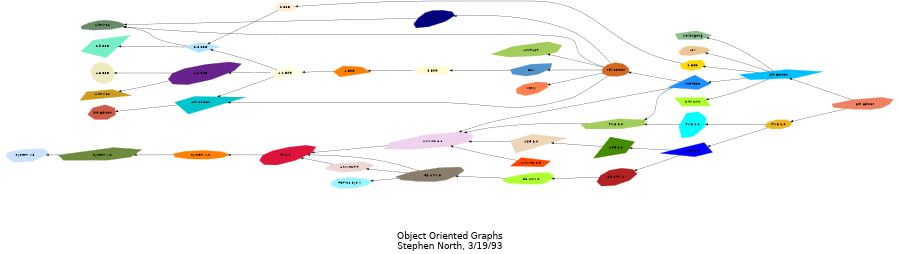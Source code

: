digraph unix {
	graph [bb="0,0,2454.9,928.64",
		fontname=Helvetica,
		fontsize=36,
		label="\n\n\n\nObject Oriented Graphs\nStephen North, 3/19/93",
		lheight=3.50,
		lp="1227.5,130",
		lwidth=5.28,
		rankdir=RL,
		size="6,6"
	];
	node [color=white,
		distortion=0.0,
		fontname=Helvetica,
		label="\N",
		orientation=0.0,
		shape=polygon,
		sides=4,
		skew=0.0,
		style=filled
	];
	"5th Edition"	[color=salmon2,
		distortion=0.936354,
		height=0.62845,
		orientation=28,
		pos="2366.7,555.07",
		sides=9,
		skew=-0.126818,
		width=2.4513];
	"6th Edition"	[color=deepskyblue,
		distortion=0.238792,
		height=0.53832,
		orientation=11,
		pos="2133.4,651.07",
		sides=5,
		skew=0.995935,
		width=3.0296];
	"5th Edition" -> "6th Edition"	[pos="e,2166,637.96 2331.3,569.34 2289.7,586.61 2219.7,615.68 2175.3,634.09"];
	"PWB 1.0"	[color=goldenrod2,
		distortion=0.019636,
		height=0.5066,
		orientation=79,
		pos="2133.4,491.07",
		sides=8,
		skew=-0.440424,
		width=1.4853];
	"5th Edition" -> "PWB 1.0"	[pos="e,2178,503.15 2314.9,541.03 2277.3,530.62 2226.2,516.48 2187.9,505.89"];
	LSX	[color=burlywood2,
		distortion=-0.698271,
		height=0.53598,
		orientation=22,
		pos="1895.8,740.07",
		sides=9,
		skew=-0.195492,
		width=1.2854];
	"6th Edition" -> LSX	[pos="e,1928.8,730.68 2106.1,662.83 2077.4,675.47 2030,695.8 1988.3,711.07 1972.3,716.94 1954.4,722.76 1938.7,727.63"];
	"1 BSD"	[color=gold1,
		distortion=0.265084,
		height=0.54133,
		orientation=26,
		pos="1895.8,683.07",
		sides=7,
		skew=0.403659,
		width=1.2966];
	"6th Edition" -> "1 BSD"	[pos="e,1931.3,678.39 2078.3,658.41 2036.8,664.05 1980.2,671.75 1941.3,677.03"];
	"Mini Unix"	[color=greenyellow,
		distortion=0.039386,
		height=0.5,
		orientation=2,
		pos="1895.8,559.07",
		skew=-0.461120,
		width=1.8383];
	"6th Edition" -> "Mini Unix"	[pos="e,1941.4,570.91 2099.1,634.51 2070.3,620.51 2027.1,600.49 1988.3,586.07 1976.4,581.66 1963.5,577.47 1951.1,573.77"];
	Wollongong	[color=darkseagreen,
		distortion=0.228564,
		height=0.5333,
		orientation=63,
		pos="1895.8,796.07",
		sides=5,
		skew=-0.062846,
		width=2.0754];
	"6th Edition" -> Wollongong	[pos="e,1943.8,785.44 2119,665.03 2095,689.31 2042,739.44 1988.3,768.07 1977.5,773.81 1965.4,778.56 1953.6,782.41"];
	Interdata	[color=dodgerblue1,
		distortion=0.624013,
		height=0.704,
		orientation=56,
		pos="1895.8,620.07",
		skew=0.101396,
		width=2.2595];
	"6th Edition" -> Interdata	[pos="e,1942.8,626.12 2051.6,640.45 2019.1,636.17 1982.4,631.33 1952.9,627.45"];
	"PWB 1.2"	[color=cyan,
		distortion=0.640971,
		height=0.88033,
		orientation=84,
		pos="1895.8,491.07",
		sides=7,
		skew=-0.768455,
		width=1.5343];
	"PWB 1.0" -> "PWB 1.2"	[pos="e,1944.6,491.07 2084.1,491.07 2046.6,491.07 1994.4,491.07 1954.7,491.07"];
	"USG 1.0"	[color=blue,
		distortion=0.758942,
		height=0.69721,
		orientation=42,
		pos="1895.8,416.07",
		skew=0.039886,
		width=2.5691];
	"PWB 1.0" -> "USG 1.0"	[pos="e,1938.1,429.21 2091.1,477.92 2051.2,465.22 1990.6,445.94 1947.7,432.29"];
	"2 BSD"	[color=blanchedalmond,
		distortion=-0.010661,
		height=0.51591,
		orientation=84,
		pos="791.78,910.07",
		sides=7,
		skew=0.179249,
		width=1.1823];
	"1 BSD" -> "2 BSD"	[pos="e,831.6,911.47 1861.9,691.48 1844.2,696.52 1822.2,703.59 1803.3,712.07 1639.9,785.64 1636.6,919.07 1457.4,919.07 1457.4,919.07 1457.4,\
919.07 1210,919.07 1076.7,919.07 919.49,914.42 841.6,911.81"];
	"Unix/TS 3.0"	[color=thistle2,
		distortion=0.731383,
		height=0.73633,
		orientation=43,
		pos="1211,439.07",
		sides=8,
		skew=-0.824612,
		width=3.1145];
	Interdata -> "Unix/TS 3.0"	[pos="e,1271,465.21 1831.7,609.04 1730.6,590.63 1526.9,550.45 1359.1,498.07 1333,489.93 1305,479.22 1280.5,469.17"];
	"PWB 2.0"	[color=darkolivegreen3,
		distortion=0.592100,
		height=0.56098,
		orientation=34,
		pos="1678.5,491.07",
		sides=6,
		skew=-0.719269,
		width=2.4677];
	Interdata -> "PWB 2.0"	[pos="e,1741,508.76 1844.5,608.24 1830.1,603.12 1815.1,595.97 1803.3,586.07 1779.2,565.87 1791.3,545.44 1767.3,525.07 1762.1,520.66 1756.3,\
516.79 1750.2,513.4"];
	"7th Edition"	[color=chocolate,
		distortion=0.298417,
		height=0.64255,
		orientation=65,
		pos="1678.5,691.07",
		sides=10,
		skew=0.310367,
		width=1.5756];
	Interdata -> "7th Edition"	[pos="e,1720,677.71 1864.4,630.09 1829.4,641.63 1771.4,660.75 1729.7,674.51"];
	"TS 4.0"	[color=crimson,
		distortion=-0.641701,
		height=0.75173,
		orientation=50,
		pos="791.78,386.07",
		sides=10,
		skew=-0.952502,
		width=1.9652];
	"Unix/TS 3.0" -> "TS 4.0"	[pos="e,854,394.25 1104,425.99 1043.7,418.5 966.9,408.88 898.52,400.07 887.37,398.63 875.56,397.09 864.03,395.57"];
	"PWB 2.0" -> "Unix/TS 3.0"	[pos="e,1286.6,461.56 1597.2,492.16 1532.6,491.92 1439.5,489.09 1359.1,477.07 1338.6,474.01 1316.8,469.24 1296.5,464.1"];
	"8th Edition"	[color=turquoise3,
		distortion=-0.997093,
		height=0.80427,
		orientation=50,
		pos="567.71,577.07",
		skew=-0.061117,
		width=3.2588];
	"7th Edition" -> "8th Edition"	[pos="e,638.16,577.07 1659.6,671.53 1637.3,648.72 1596.8,612.08 1553.6,596.07 1411,543.21 1364.1,577.07 1212,577.07 1212,577.07 1212,577.07 \
979.69,577.07 864.45,577.07 731.03,577.07 648.25,577.07"];
	"32V"	[color=steelblue3,
		distortion=0.878516,
		height=0.60598,
		orientation=19,
		pos="1456.4,691.07",
		sides=7,
		skew=0.592905,
		width=1.4313];
	"7th Edition" -> "32V"	[pos="e,1495.2,691.07 1621.9,691.07 1586,691.07 1539.8,691.07 1505.5,691.07"];
	V7M	[color=navy,
		distortion=-0.960249,
		height=0.74745,
		orientation=32,
		pos="1211,864.07",
		sides=10,
		skew=0.460424,
		width=1.464];
	"7th Edition" -> V7M	[pos="e,1261.1,868.33 1664.6,712.31 1644.8,742.65 1604.1,797.54 1553.6,823.07 1463.1,868.89 1342.2,871.95 1271.2,868.83"];
	"Ultrix-11"	[color=darkseagreen4,
		distortion=-0.633186,
		height=0.53138,
		orientation=10,
		pos="304.62,828.07",
		sides=10,
		skew=0.333125,
		width=1.7678];
	"7th Edition" -> "Ultrix-11"	[pos="e,367.24,824.11 1633.6,702.02 1618.4,707.4 1602.1,715.15 1589.6,726.07 1565.1,747.56 1581.4,772.82 1553.6,790.07 1489.1,830.27 1288,\
809.07 1212,809.07 1212,809.07 1212,809.07 790.78,809.07 643.77,809.07 471.9,817.89 377.27,823.51"];
	Xenix	[color=coral,
		distortion=-0.337997,
		height=0.63729,
		orientation=52,
		pos="1456.4,628.07",
		sides=8,
		skew=-0.760726,
		width=1.3725];
	"7th Edition" -> Xenix	[pos="e,1504.6,641.6 1630.5,677.63 1596.6,667.92 1550.6,654.75 1514.5,644.43"];
	"UniPlus+"	[color=darkolivegreen3,
		distortion=0.788483,
		height=0.69194,
		orientation=39,
		pos="1456.4,756.07",
		sides=7,
		skew=-0.526284,
		width=2.5716];
	"7th Edition" -> "UniPlus+"	[pos="e,1493.4,745.43 1635.8,703.37 1598.1,714.52 1542.5,730.93 1503.5,742.46"];
	"9th Edition"	[color=coral3,
		distortion=0.138690,
		height=0.66083,
		orientation=55,
		pos="304.62,557.07",
		sides=7,
		skew=0.554049,
		width=1.6632];
	"8th Edition" -> "9th Edition"	[pos="e,355.94,560.93 505.5,572.38 463.44,569.16 407.87,564.9 366,561.7"];
	"3 BSD"	[color=lemonchiffon,
		distortion=0.251820,
		height=0.5,
		orientation=18,
		pos="1211,690.07",
		sides=10,
		skew=-0.530618,
		width=1.5586];
	"32V" -> "3 BSD"	[pos="e,1260.4,690.27 1405.2,690.87 1366.1,690.7 1311.7,690.48 1270.6,690.31"];
	V7M -> "Ultrix-11"	[pos="e,368.42,830.57 1175.1,862.68 1041.8,857.37 562.8,838.31 378.55,830.97"];
	"2.8 BSD"	[color=lightskyblue1,
		distortion=-0.239422,
		height=0.55846,
		orientation=44,
		pos="567.71,761.07",
		skew=0.053841,
		width=1.9826];
	"2 BSD" -> "2.8 BSD"	[pos="e,587.57,773.73 770.28,896.32 730.12,869.37 641.05,809.61 595.97,779.36"];
	"2.8 BSD" -> "Ultrix-11"	[pos="e,349.08,816.92 533.11,769.69 488.99,781.02 411.02,801.02 358.83,814.42"];
	"2.9 BSD"	[color=aquamarine2,
		distortion=-0.843381,
		height=0.80291,
		orientation=70,
		pos="304.62,762.07",
		skew=-0.601395,
		width=2.3681];
	"2.8 BSD" -> "2.9 BSD"	[pos="e,353.77,761.89 511.02,761.28 467.76,761.45 407.94,761.68 364.01,761.85"];
	"4 BSD"	[color=darkorange1,
		distortion=-0.772300,
		height=0.58561,
		orientation=24,
		pos="980.69,690.07",
		sides=5,
		skew=-0.028475,
		width=1.7389];
	"3 BSD" -> "4 BSD"	[pos="e,1036.2,690.07 1156.8,690.07 1123.8,690.07 1081.2,690.07 1046.3,690.07"];
	"4.1 BSD"	[color=lightyellow1,
		distortion=-0.226170,
		height=0.6378,
		orientation=38,
		pos="791.78,688.07",
		skew=0.504053,
		width=1.9469];
	"4 BSD" -> "4.1 BSD"	[pos="e,857.89,688.77 933.01,689.57 913.41,689.36 890.1,689.11 868.18,688.88"];
	"4.1 BSD" -> "8th Edition"	[pos="e,597.78,591.6 754.6,669.99 713.93,649.66 648.16,616.78 606.74,596.08"];
	"4.1 BSD" -> "2.8 BSD"	[pos="e,599.91,751.75 763.04,698.09 741.76,705.69 711.63,716.3 685.03,725.07 660.13,733.28 632.06,741.98 609.73,748.77"];
	"4.2 BSD"	[color=darkorchid4,
		distortion=-0.807349,
		height=0.81143,
		orientation=50,
		pos="567.71,687.07",
		sides=10,
		skew=-0.908842,
		width=2.4777];
	"4.1 BSD" -> "4.2 BSD"	[pos="e,629.01,687.34 737.02,687.83 707.6,687.7 670.79,687.53 639.11,687.39"];
	"4.3 BSD"	[color=lemonchiffon2,
		distortion=-0.030619,
		height=0.77622,
		orientation=76,
		pos="304.62,687.07",
		sides=10,
		skew=0.985021,
		width=1.3478];
	"4.2 BSD" -> "4.3 BSD"	[pos="e,351.52,687.07 507.14,687.07 463.48,687.07 404.6,687.07 361.77,687.07"];
	"Ultrix-32"	[color=goldenrod3,
		distortion=-0.644209,
		height=0.58223,
		orientation=21,
		pos="304.62,620.07",
		skew=0.307836,
		width=2.3681];
	"4.2 BSD" -> "Ultrix-32"	[pos="e,348.7,631.13 497.77,669.38 454.17,658.19 398.69,643.95 358.56,633.66"];
	"PWB 1.2" -> "PWB 2.0"	[pos="e,1749.3,491.07 1845.1,491.07 1819.7,491.07 1788.1,491.07 1759.3,491.07"];
	"CB Unix 1"	[color=firebrick,
		distortion=-0.348692,
		height=0.72208,
		orientation=42,
		pos="1678.5,329.07",
		sides=9,
		skew=0.767058,
		width=1.9071];
	"USG 1.0" -> "CB Unix 1"	[pos="e,1730.9,349.84 1864.4,403.79 1832.3,390.83 1780.9,370.04 1740.4,353.68"];
	"USG 2.0"	[color=chartreuse4,
		distortion=0.748625,
		height=0.77619,
		orientation=74,
		pos="1678.5,421.07",
		skew=-0.647656,
		width=2.1404];
	"USG 1.0" -> "USG 2.0"	[pos="e,1725.5,420 1832.5,417.52 1802,418.23 1765.5,419.08 1735.7,419.76"];
	"CB Unix 2"	[color=greenyellow,
		distortion=0.851818,
		height=0.61186,
		orientation=32,
		pos="1456.4,313.07",
		sides=10,
		skew=-0.020120,
		width=2.2509];
	"CB Unix 1" -> "CB Unix 2"	[pos="e,1513.2,317.13 1622.5,325.08 1592.4,322.89 1554.9,320.16 1523.2,317.86"];
	"USG 3.0"	[color=bisque2,
		distortion=-0.848455,
		height=0.80243,
		orientation=44,
		pos="1456.4,439.07",
		skew=0.267152,
		width=2.7019];
	"USG 2.0" -> "USG 3.0"	[pos="e,1507.3,434.99 1634,424.63 1600.7,427.35 1554.3,431.14 1517.4,434.16"];
	"CB Unix 3"	[color=bisque4,
		distortion=0.992237,
		height=0.674,
		orientation=29,
		pos="1211,333.07",
		sides=10,
		skew=0.256102,
		width=2.5175];
	"CB Unix 2" -> "CB Unix 3"	[pos="e,1263.2,328.86 1393.3,318.17 1356.5,321.2 1310,325.02 1273.3,328.03"];
	"Unix/TS++"	[color=mistyrose2,
		distortion=0.545461,
		height=0.55238,
		orientation=16,
		pos="980.69,338.07",
		sides=6,
		skew=0.313589,
		width=2.1927];
	"CB Unix 3" -> "Unix/TS++"	[pos="e,1042.1,336.75 1135.9,334.69 1109.1,335.28 1078.9,335.94 1052.5,336.52"];
	"PDP-11 Sys V"	[color=cadetblue1,
		distortion=-0.267769,
		height=0.55754,
		orientation=40,
		pos="980.69,280.07",
		sides=9,
		skew=0.271226,
		width=2.2825];
	"CB Unix 3" -> "PDP-11 Sys V"	[pos="e,1040.6,293.74 1145.5,318.1 1115.9,311.22 1080.7,303.06 1050.6,296.06"];
	"CB Unix 3" -> "TS 4.0"	[pos="e,840.35,384.98 1167.8,344.67 1138.6,352.25 1098.6,361.71 1062.9,367.07 990.15,377.96 905.46,382.64 850.58,384.63"];
	"Unix/TS++" -> "TS 4.0"	[pos="e,826.19,377.49 932.04,350.31 902.44,357.91 864.68,367.61 835.95,374.98"];
	"USG 3.0" -> "Unix/TS 3.0"	[pos="e,1293.3,439.07 1400.1,439.07 1371.7,439.07 1336.2,439.07 1303.7,439.07"];
	"Unix/TS 1.0"	[color=orangered,
		distortion=0.305594,
		height=0.5422,
		orientation=75,
		pos="1456.4,373.07",
		skew=0.070516,
		width=2.2979];
	"Unix/TS 1.0" -> "Unix/TS 3.0"	[pos="e,1254.3,427.6 1407.3,386.11 1366,397.31 1306.6,413.42 1264.1,424.93"];
	"System V.0"	[color=darkorange1,
		distortion=0.021556,
		height=0.5,
		orientation=26,
		pos="567.71,386.07",
		sides=9,
		skew=-0.729938,
		width=2.3353];
	"TS 4.0" -> "System V.0"	[pos="e,649.25,386.07 741.49,386.07 717.37,386.07 687.54,386.07 659.49,386.07"];
	"System V.2"	[color=darkolivegreen4,
		distortion=0.985153,
		height=0.64346,
		orientation=33,
		pos="304.62,386.07",
		sides=6,
		skew=-0.399752,
		width=3.0494];
	"System V.0" -> "System V.2"	[pos="e,382.2,386.07 486.95,386.07 457.04,386.07 422.92,386.07 392.4,386.07"];
	"System V.3"	[color=lightsteelblue1,
		distortion=-0.687574,
		height=0.64742,
		orientation=58,
		pos="79.419,386.07",
		sides=7,
		skew=-0.180116,
		width=2.2061];
	"System V.2" -> "System V.3"	[pos="e,148.41,386.07 197.25,386.07 184.26,386.07 171.19,386.07 158.72,386.07"];
}
